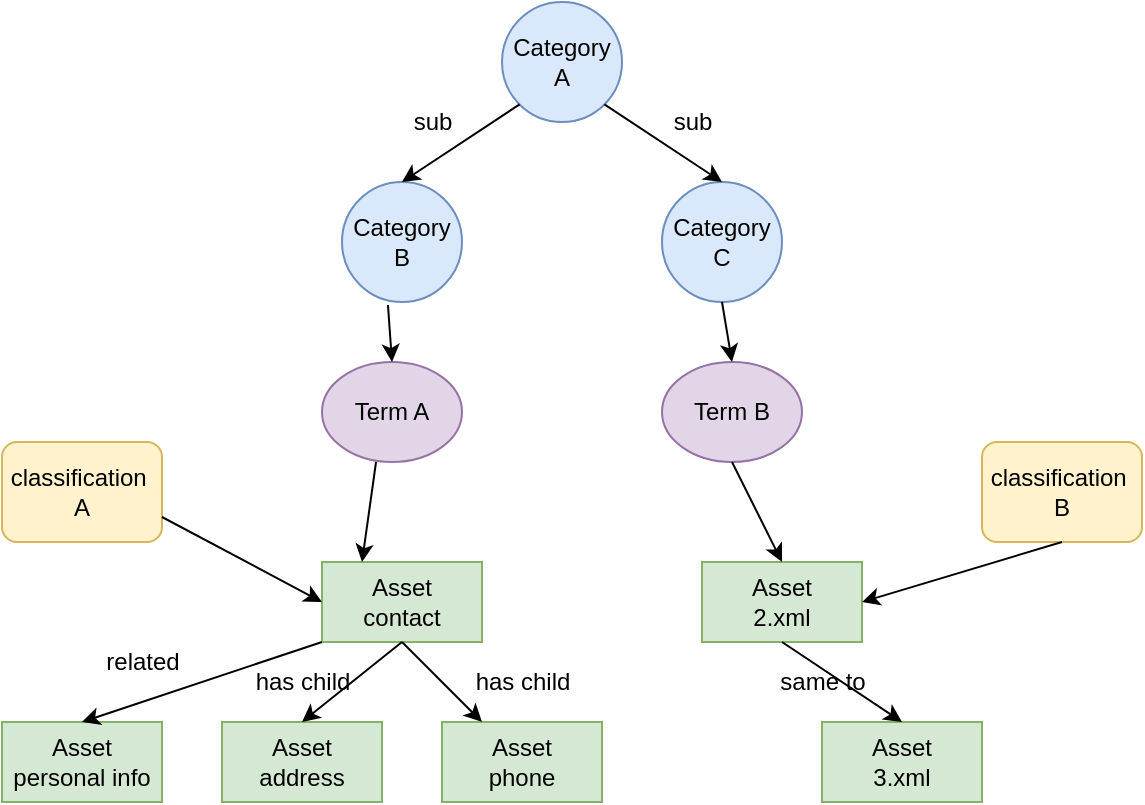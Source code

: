 <mxfile version="20.0.1" type="github">
  <diagram id="xww9Ob1oiINElfoEhWjU" name="Page-1">
    <mxGraphModel dx="1002" dy="594" grid="1" gridSize="10" guides="1" tooltips="1" connect="1" arrows="1" fold="1" page="1" pageScale="1" pageWidth="850" pageHeight="1100" math="0" shadow="0">
      <root>
        <mxCell id="0" />
        <mxCell id="1" parent="0" />
        <mxCell id="0q3JWgZyk7SO_4CgjHoC-1" value="Category&lt;br&gt;B" style="ellipse;whiteSpace=wrap;html=1;aspect=fixed;fillColor=#dae8fc;strokeColor=#6c8ebf;" vertex="1" parent="1">
          <mxGeometry x="280" y="110" width="60" height="60" as="geometry" />
        </mxCell>
        <mxCell id="0q3JWgZyk7SO_4CgjHoC-2" value="Term A" style="ellipse;whiteSpace=wrap;html=1;fillColor=#e1d5e7;strokeColor=#9673a6;" vertex="1" parent="1">
          <mxGeometry x="270" y="200" width="70" height="50" as="geometry" />
        </mxCell>
        <mxCell id="0q3JWgZyk7SO_4CgjHoC-3" value="Term B" style="ellipse;whiteSpace=wrap;html=1;fillColor=#e1d5e7;strokeColor=#9673a6;" vertex="1" parent="1">
          <mxGeometry x="440" y="200" width="70" height="50" as="geometry" />
        </mxCell>
        <mxCell id="0q3JWgZyk7SO_4CgjHoC-4" value="Asset&lt;br&gt;contact" style="rounded=0;whiteSpace=wrap;html=1;fillColor=#d5e8d4;strokeColor=#82b366;" vertex="1" parent="1">
          <mxGeometry x="270" y="300" width="80" height="40" as="geometry" />
        </mxCell>
        <mxCell id="0q3JWgZyk7SO_4CgjHoC-5" value="Asset&lt;br&gt;2.xml" style="rounded=0;whiteSpace=wrap;html=1;fillColor=#d5e8d4;strokeColor=#82b366;" vertex="1" parent="1">
          <mxGeometry x="460" y="300" width="80" height="40" as="geometry" />
        </mxCell>
        <mxCell id="0q3JWgZyk7SO_4CgjHoC-6" value="Asset&lt;br&gt;address" style="rounded=0;whiteSpace=wrap;html=1;fillColor=#d5e8d4;strokeColor=#82b366;" vertex="1" parent="1">
          <mxGeometry x="220" y="380" width="80" height="40" as="geometry" />
        </mxCell>
        <mxCell id="0q3JWgZyk7SO_4CgjHoC-7" value="Asset&lt;br&gt;phone" style="rounded=0;whiteSpace=wrap;html=1;fillColor=#d5e8d4;strokeColor=#82b366;" vertex="1" parent="1">
          <mxGeometry x="330" y="380" width="80" height="40" as="geometry" />
        </mxCell>
        <mxCell id="0q3JWgZyk7SO_4CgjHoC-8" value="" style="endArrow=classic;html=1;rounded=0;exitX=0.5;exitY=1;exitDx=0;exitDy=0;entryX=0.5;entryY=0;entryDx=0;entryDy=0;" edge="1" parent="1" source="0q3JWgZyk7SO_4CgjHoC-4" target="0q3JWgZyk7SO_4CgjHoC-6">
          <mxGeometry width="50" height="50" relative="1" as="geometry">
            <mxPoint x="400" y="320" as="sourcePoint" />
            <mxPoint x="450" y="270" as="targetPoint" />
          </mxGeometry>
        </mxCell>
        <mxCell id="0q3JWgZyk7SO_4CgjHoC-9" value="has child" style="text;html=1;align=center;verticalAlign=middle;resizable=0;points=[];autosize=1;strokeColor=none;fillColor=none;" vertex="1" parent="1">
          <mxGeometry x="230" y="350" width="60" height="20" as="geometry" />
        </mxCell>
        <mxCell id="0q3JWgZyk7SO_4CgjHoC-10" value="" style="endArrow=classic;html=1;rounded=0;exitX=0.5;exitY=1;exitDx=0;exitDy=0;entryX=0.25;entryY=0;entryDx=0;entryDy=0;" edge="1" parent="1" source="0q3JWgZyk7SO_4CgjHoC-4" target="0q3JWgZyk7SO_4CgjHoC-7">
          <mxGeometry width="50" height="50" relative="1" as="geometry">
            <mxPoint x="400" y="320" as="sourcePoint" />
            <mxPoint x="450" y="270" as="targetPoint" />
          </mxGeometry>
        </mxCell>
        <mxCell id="0q3JWgZyk7SO_4CgjHoC-11" value="has child" style="text;html=1;align=center;verticalAlign=middle;resizable=0;points=[];autosize=1;strokeColor=none;fillColor=none;" vertex="1" parent="1">
          <mxGeometry x="340" y="350" width="60" height="20" as="geometry" />
        </mxCell>
        <mxCell id="0q3JWgZyk7SO_4CgjHoC-15" value="" style="endArrow=classic;html=1;rounded=0;exitX=0.386;exitY=1;exitDx=0;exitDy=0;exitPerimeter=0;entryX=0.25;entryY=0;entryDx=0;entryDy=0;" edge="1" parent="1" source="0q3JWgZyk7SO_4CgjHoC-2" target="0q3JWgZyk7SO_4CgjHoC-4">
          <mxGeometry width="50" height="50" relative="1" as="geometry">
            <mxPoint x="400" y="320" as="sourcePoint" />
            <mxPoint x="450" y="270" as="targetPoint" />
          </mxGeometry>
        </mxCell>
        <mxCell id="0q3JWgZyk7SO_4CgjHoC-16" value="" style="endArrow=classic;html=1;rounded=0;exitX=0.5;exitY=1;exitDx=0;exitDy=0;entryX=0.5;entryY=0;entryDx=0;entryDy=0;" edge="1" parent="1" source="0q3JWgZyk7SO_4CgjHoC-3" target="0q3JWgZyk7SO_4CgjHoC-5">
          <mxGeometry width="50" height="50" relative="1" as="geometry">
            <mxPoint x="400" y="320" as="sourcePoint" />
            <mxPoint x="450" y="270" as="targetPoint" />
          </mxGeometry>
        </mxCell>
        <mxCell id="0q3JWgZyk7SO_4CgjHoC-18" value="Asset&lt;br&gt;personal info" style="rounded=0;whiteSpace=wrap;html=1;fillColor=#d5e8d4;strokeColor=#82b366;" vertex="1" parent="1">
          <mxGeometry x="110" y="380" width="80" height="40" as="geometry" />
        </mxCell>
        <mxCell id="0q3JWgZyk7SO_4CgjHoC-19" value="" style="endArrow=classic;html=1;rounded=0;exitX=0;exitY=1;exitDx=0;exitDy=0;entryX=0.5;entryY=0;entryDx=0;entryDy=0;" edge="1" parent="1" source="0q3JWgZyk7SO_4CgjHoC-4" target="0q3JWgZyk7SO_4CgjHoC-18">
          <mxGeometry width="50" height="50" relative="1" as="geometry">
            <mxPoint x="400" y="320" as="sourcePoint" />
            <mxPoint x="450" y="270" as="targetPoint" />
          </mxGeometry>
        </mxCell>
        <mxCell id="0q3JWgZyk7SO_4CgjHoC-20" value="related" style="text;html=1;align=center;verticalAlign=middle;resizable=0;points=[];autosize=1;strokeColor=none;fillColor=none;" vertex="1" parent="1">
          <mxGeometry x="155" y="340" width="50" height="20" as="geometry" />
        </mxCell>
        <mxCell id="0q3JWgZyk7SO_4CgjHoC-21" value="Asset&lt;br&gt;3.xml" style="rounded=0;whiteSpace=wrap;html=1;fillColor=#d5e8d4;strokeColor=#82b366;" vertex="1" parent="1">
          <mxGeometry x="520" y="380" width="80" height="40" as="geometry" />
        </mxCell>
        <mxCell id="0q3JWgZyk7SO_4CgjHoC-22" value="" style="endArrow=classic;html=1;rounded=0;exitX=0.5;exitY=1;exitDx=0;exitDy=0;entryX=0.5;entryY=0;entryDx=0;entryDy=0;" edge="1" parent="1" source="0q3JWgZyk7SO_4CgjHoC-5" target="0q3JWgZyk7SO_4CgjHoC-21">
          <mxGeometry width="50" height="50" relative="1" as="geometry">
            <mxPoint x="400" y="320" as="sourcePoint" />
            <mxPoint x="450" y="270" as="targetPoint" />
          </mxGeometry>
        </mxCell>
        <mxCell id="0q3JWgZyk7SO_4CgjHoC-23" value="same to" style="text;html=1;align=center;verticalAlign=middle;resizable=0;points=[];autosize=1;strokeColor=none;fillColor=none;" vertex="1" parent="1">
          <mxGeometry x="490" y="350" width="60" height="20" as="geometry" />
        </mxCell>
        <mxCell id="0q3JWgZyk7SO_4CgjHoC-24" value="classification&amp;nbsp;&lt;br&gt;A" style="rounded=1;whiteSpace=wrap;html=1;fillColor=#fff2cc;strokeColor=#d6b656;" vertex="1" parent="1">
          <mxGeometry x="110" y="240" width="80" height="50" as="geometry" />
        </mxCell>
        <mxCell id="0q3JWgZyk7SO_4CgjHoC-25" value="classification&amp;nbsp;&lt;br&gt;B" style="rounded=1;whiteSpace=wrap;html=1;fillColor=#fff2cc;strokeColor=#d6b656;" vertex="1" parent="1">
          <mxGeometry x="600" y="240" width="80" height="50" as="geometry" />
        </mxCell>
        <mxCell id="0q3JWgZyk7SO_4CgjHoC-27" value="" style="endArrow=classic;html=1;rounded=0;exitX=1;exitY=0.75;exitDx=0;exitDy=0;entryX=0;entryY=0.5;entryDx=0;entryDy=0;" edge="1" parent="1" source="0q3JWgZyk7SO_4CgjHoC-24" target="0q3JWgZyk7SO_4CgjHoC-4">
          <mxGeometry width="50" height="50" relative="1" as="geometry">
            <mxPoint x="400" y="310" as="sourcePoint" />
            <mxPoint x="450" y="260" as="targetPoint" />
          </mxGeometry>
        </mxCell>
        <mxCell id="0q3JWgZyk7SO_4CgjHoC-28" value="" style="endArrow=classic;html=1;rounded=0;exitX=0.5;exitY=1;exitDx=0;exitDy=0;entryX=1;entryY=0.5;entryDx=0;entryDy=0;" edge="1" parent="1" source="0q3JWgZyk7SO_4CgjHoC-25" target="0q3JWgZyk7SO_4CgjHoC-5">
          <mxGeometry width="50" height="50" relative="1" as="geometry">
            <mxPoint x="400" y="310" as="sourcePoint" />
            <mxPoint x="450" y="260" as="targetPoint" />
          </mxGeometry>
        </mxCell>
        <mxCell id="0q3JWgZyk7SO_4CgjHoC-29" value="Category&lt;br&gt;C" style="ellipse;whiteSpace=wrap;html=1;aspect=fixed;fillColor=#dae8fc;strokeColor=#6c8ebf;" vertex="1" parent="1">
          <mxGeometry x="440" y="110" width="60" height="60" as="geometry" />
        </mxCell>
        <mxCell id="0q3JWgZyk7SO_4CgjHoC-30" value="Category&lt;br&gt;A" style="ellipse;whiteSpace=wrap;html=1;aspect=fixed;fillColor=#dae8fc;strokeColor=#6c8ebf;" vertex="1" parent="1">
          <mxGeometry x="360" y="20" width="60" height="60" as="geometry" />
        </mxCell>
        <mxCell id="0q3JWgZyk7SO_4CgjHoC-31" value="" style="endArrow=classic;html=1;rounded=0;exitX=0;exitY=1;exitDx=0;exitDy=0;entryX=0.5;entryY=0;entryDx=0;entryDy=0;" edge="1" parent="1" source="0q3JWgZyk7SO_4CgjHoC-30" target="0q3JWgZyk7SO_4CgjHoC-1">
          <mxGeometry width="50" height="50" relative="1" as="geometry">
            <mxPoint x="400" y="310" as="sourcePoint" />
            <mxPoint x="450" y="260" as="targetPoint" />
          </mxGeometry>
        </mxCell>
        <mxCell id="0q3JWgZyk7SO_4CgjHoC-32" value="" style="endArrow=classic;html=1;rounded=0;exitX=1;exitY=1;exitDx=0;exitDy=0;entryX=0.5;entryY=0;entryDx=0;entryDy=0;" edge="1" parent="1" source="0q3JWgZyk7SO_4CgjHoC-30" target="0q3JWgZyk7SO_4CgjHoC-29">
          <mxGeometry width="50" height="50" relative="1" as="geometry">
            <mxPoint x="400" y="310" as="sourcePoint" />
            <mxPoint x="450" y="260" as="targetPoint" />
          </mxGeometry>
        </mxCell>
        <mxCell id="0q3JWgZyk7SO_4CgjHoC-33" value="" style="endArrow=classic;html=1;rounded=0;exitX=0.383;exitY=1.025;exitDx=0;exitDy=0;exitPerimeter=0;entryX=0.5;entryY=0;entryDx=0;entryDy=0;" edge="1" parent="1" source="0q3JWgZyk7SO_4CgjHoC-1" target="0q3JWgZyk7SO_4CgjHoC-2">
          <mxGeometry width="50" height="50" relative="1" as="geometry">
            <mxPoint x="400" y="310" as="sourcePoint" />
            <mxPoint x="450" y="260" as="targetPoint" />
          </mxGeometry>
        </mxCell>
        <mxCell id="0q3JWgZyk7SO_4CgjHoC-34" value="" style="endArrow=classic;html=1;rounded=0;exitX=0.5;exitY=1;exitDx=0;exitDy=0;entryX=0.5;entryY=0;entryDx=0;entryDy=0;" edge="1" parent="1" source="0q3JWgZyk7SO_4CgjHoC-29" target="0q3JWgZyk7SO_4CgjHoC-3">
          <mxGeometry width="50" height="50" relative="1" as="geometry">
            <mxPoint x="400" y="310" as="sourcePoint" />
            <mxPoint x="450" y="260" as="targetPoint" />
          </mxGeometry>
        </mxCell>
        <mxCell id="0q3JWgZyk7SO_4CgjHoC-35" value="sub" style="text;html=1;align=center;verticalAlign=middle;resizable=0;points=[];autosize=1;strokeColor=none;fillColor=none;" vertex="1" parent="1">
          <mxGeometry x="310" y="70" width="30" height="20" as="geometry" />
        </mxCell>
        <mxCell id="0q3JWgZyk7SO_4CgjHoC-36" value="sub" style="text;html=1;align=center;verticalAlign=middle;resizable=0;points=[];autosize=1;strokeColor=none;fillColor=none;" vertex="1" parent="1">
          <mxGeometry x="440" y="70" width="30" height="20" as="geometry" />
        </mxCell>
      </root>
    </mxGraphModel>
  </diagram>
</mxfile>
